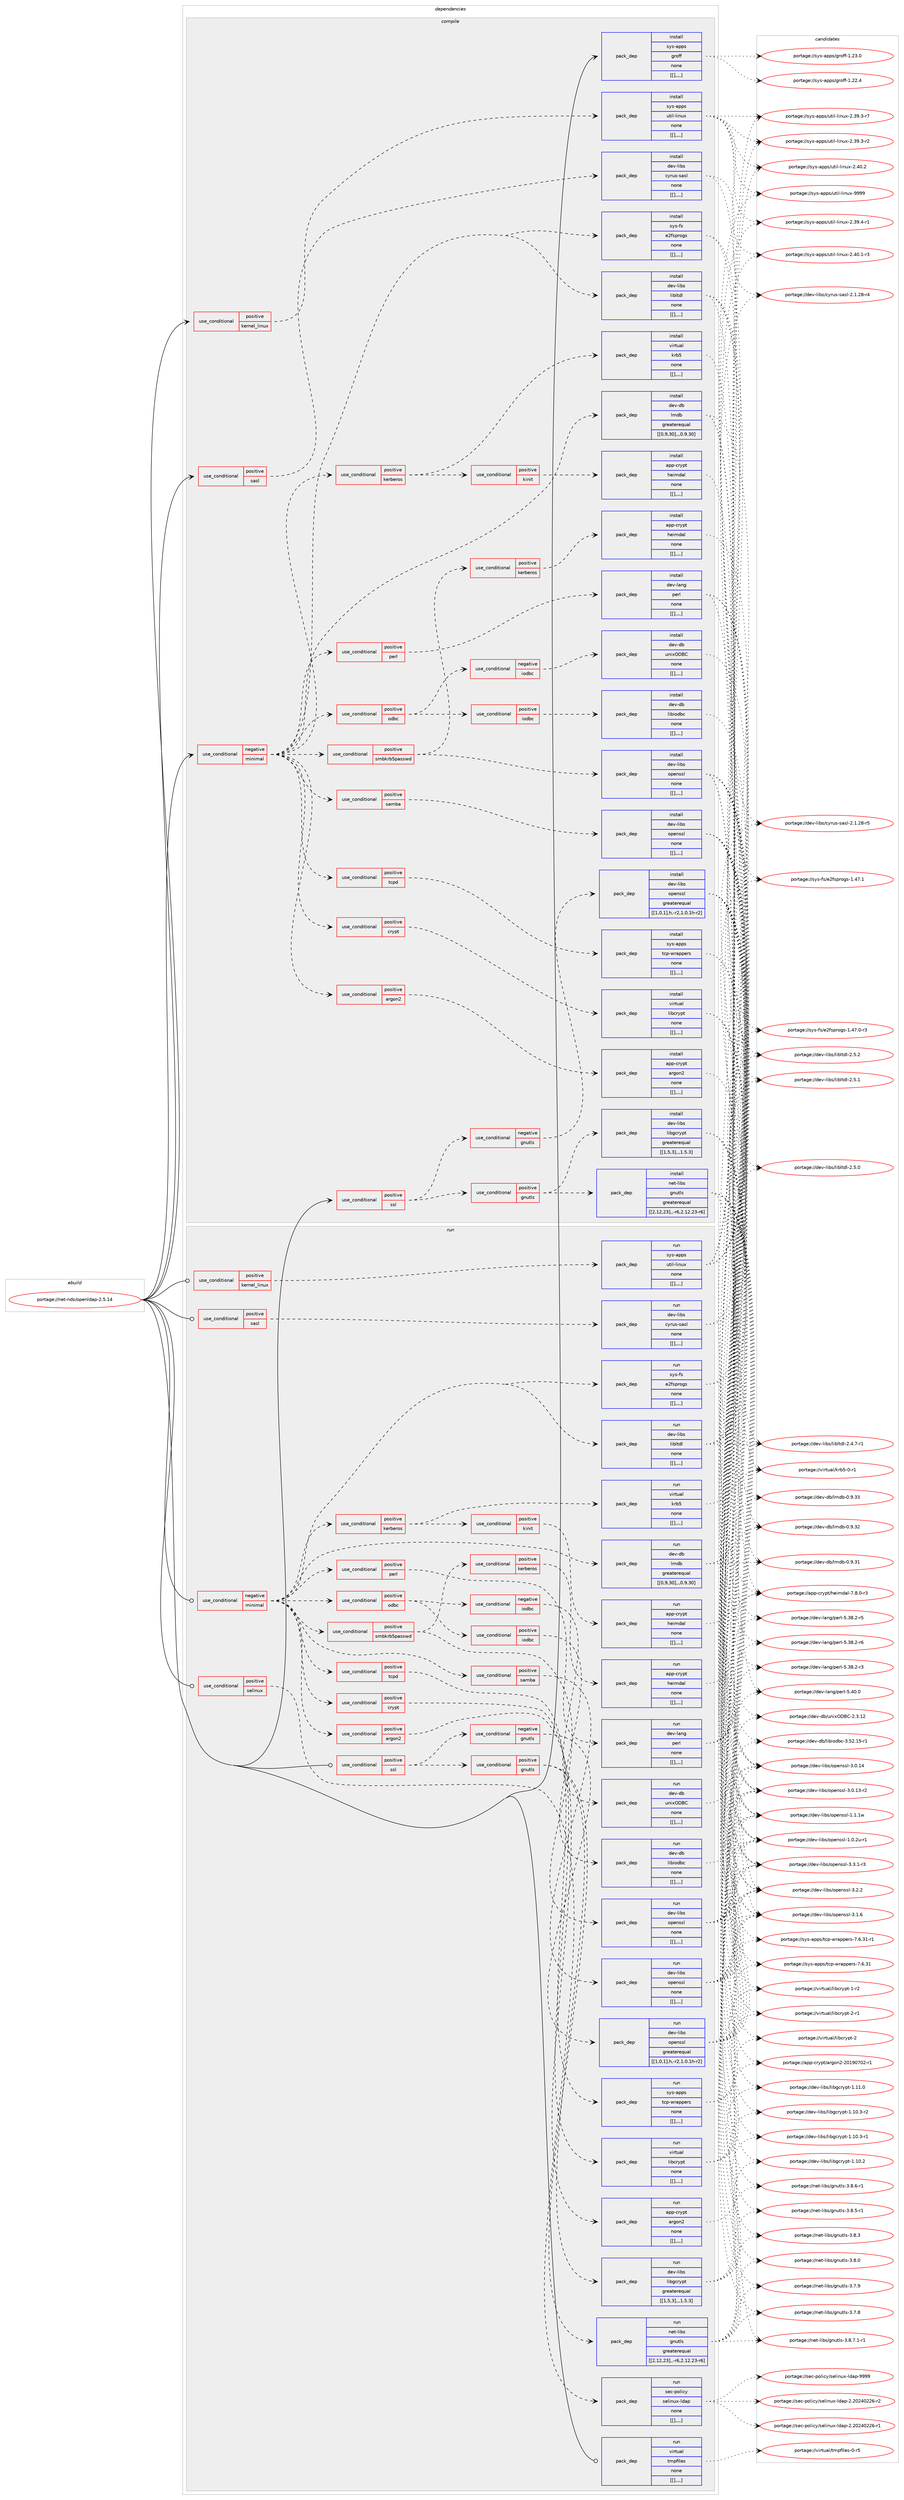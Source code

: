 digraph prolog {

# *************
# Graph options
# *************

newrank=true;
concentrate=true;
compound=true;
graph [rankdir=LR,fontname=Helvetica,fontsize=10,ranksep=1.5];#, ranksep=2.5, nodesep=0.2];
edge  [arrowhead=vee];
node  [fontname=Helvetica,fontsize=10];

# **********
# The ebuild
# **********

subgraph cluster_leftcol {
color=gray;
label=<<i>ebuild</i>>;
id [label="portage://net-nds/openldap-2.5.14", color=red, width=4, href="../net-nds/openldap-2.5.14.svg"];
}

# ****************
# The dependencies
# ****************

subgraph cluster_midcol {
color=gray;
label=<<i>dependencies</i>>;
subgraph cluster_compile {
fillcolor="#eeeeee";
style=filled;
label=<<i>compile</i>>;
subgraph cond103813 {
dependency395441 [label=<<TABLE BORDER="0" CELLBORDER="1" CELLSPACING="0" CELLPADDING="4"><TR><TD ROWSPAN="3" CELLPADDING="10">use_conditional</TD></TR><TR><TD>negative</TD></TR><TR><TD>minimal</TD></TR></TABLE>>, shape=none, color=red];
subgraph pack288732 {
dependency395442 [label=<<TABLE BORDER="0" CELLBORDER="1" CELLSPACING="0" CELLPADDING="4" WIDTH="220"><TR><TD ROWSPAN="6" CELLPADDING="30">pack_dep</TD></TR><TR><TD WIDTH="110">install</TD></TR><TR><TD>dev-libs</TD></TR><TR><TD>libltdl</TD></TR><TR><TD>none</TD></TR><TR><TD>[[],,,,]</TD></TR></TABLE>>, shape=none, color=blue];
}
dependency395441:e -> dependency395442:w [weight=20,style="dashed",arrowhead="vee"];
subgraph pack288733 {
dependency395443 [label=<<TABLE BORDER="0" CELLBORDER="1" CELLSPACING="0" CELLPADDING="4" WIDTH="220"><TR><TD ROWSPAN="6" CELLPADDING="30">pack_dep</TD></TR><TR><TD WIDTH="110">install</TD></TR><TR><TD>sys-fs</TD></TR><TR><TD>e2fsprogs</TD></TR><TR><TD>none</TD></TR><TR><TD>[[],,,,]</TD></TR></TABLE>>, shape=none, color=blue];
}
dependency395441:e -> dependency395443:w [weight=20,style="dashed",arrowhead="vee"];
subgraph pack288734 {
dependency395444 [label=<<TABLE BORDER="0" CELLBORDER="1" CELLSPACING="0" CELLPADDING="4" WIDTH="220"><TR><TD ROWSPAN="6" CELLPADDING="30">pack_dep</TD></TR><TR><TD WIDTH="110">install</TD></TR><TR><TD>dev-db</TD></TR><TR><TD>lmdb</TD></TR><TR><TD>greaterequal</TD></TR><TR><TD>[[0,9,30],,,0.9.30]</TD></TR></TABLE>>, shape=none, color=blue];
}
dependency395441:e -> dependency395444:w [weight=20,style="dashed",arrowhead="vee"];
subgraph cond103814 {
dependency395445 [label=<<TABLE BORDER="0" CELLBORDER="1" CELLSPACING="0" CELLPADDING="4"><TR><TD ROWSPAN="3" CELLPADDING="10">use_conditional</TD></TR><TR><TD>positive</TD></TR><TR><TD>argon2</TD></TR></TABLE>>, shape=none, color=red];
subgraph pack288735 {
dependency395446 [label=<<TABLE BORDER="0" CELLBORDER="1" CELLSPACING="0" CELLPADDING="4" WIDTH="220"><TR><TD ROWSPAN="6" CELLPADDING="30">pack_dep</TD></TR><TR><TD WIDTH="110">install</TD></TR><TR><TD>app-crypt</TD></TR><TR><TD>argon2</TD></TR><TR><TD>none</TD></TR><TR><TD>[[],,,,]</TD></TR></TABLE>>, shape=none, color=blue];
}
dependency395445:e -> dependency395446:w [weight=20,style="dashed",arrowhead="vee"];
}
dependency395441:e -> dependency395445:w [weight=20,style="dashed",arrowhead="vee"];
subgraph cond103815 {
dependency395447 [label=<<TABLE BORDER="0" CELLBORDER="1" CELLSPACING="0" CELLPADDING="4"><TR><TD ROWSPAN="3" CELLPADDING="10">use_conditional</TD></TR><TR><TD>positive</TD></TR><TR><TD>crypt</TD></TR></TABLE>>, shape=none, color=red];
subgraph pack288736 {
dependency395448 [label=<<TABLE BORDER="0" CELLBORDER="1" CELLSPACING="0" CELLPADDING="4" WIDTH="220"><TR><TD ROWSPAN="6" CELLPADDING="30">pack_dep</TD></TR><TR><TD WIDTH="110">install</TD></TR><TR><TD>virtual</TD></TR><TR><TD>libcrypt</TD></TR><TR><TD>none</TD></TR><TR><TD>[[],,,,]</TD></TR></TABLE>>, shape=none, color=blue];
}
dependency395447:e -> dependency395448:w [weight=20,style="dashed",arrowhead="vee"];
}
dependency395441:e -> dependency395447:w [weight=20,style="dashed",arrowhead="vee"];
subgraph cond103816 {
dependency395449 [label=<<TABLE BORDER="0" CELLBORDER="1" CELLSPACING="0" CELLPADDING="4"><TR><TD ROWSPAN="3" CELLPADDING="10">use_conditional</TD></TR><TR><TD>positive</TD></TR><TR><TD>tcpd</TD></TR></TABLE>>, shape=none, color=red];
subgraph pack288737 {
dependency395450 [label=<<TABLE BORDER="0" CELLBORDER="1" CELLSPACING="0" CELLPADDING="4" WIDTH="220"><TR><TD ROWSPAN="6" CELLPADDING="30">pack_dep</TD></TR><TR><TD WIDTH="110">install</TD></TR><TR><TD>sys-apps</TD></TR><TR><TD>tcp-wrappers</TD></TR><TR><TD>none</TD></TR><TR><TD>[[],,,,]</TD></TR></TABLE>>, shape=none, color=blue];
}
dependency395449:e -> dependency395450:w [weight=20,style="dashed",arrowhead="vee"];
}
dependency395441:e -> dependency395449:w [weight=20,style="dashed",arrowhead="vee"];
subgraph cond103817 {
dependency395451 [label=<<TABLE BORDER="0" CELLBORDER="1" CELLSPACING="0" CELLPADDING="4"><TR><TD ROWSPAN="3" CELLPADDING="10">use_conditional</TD></TR><TR><TD>positive</TD></TR><TR><TD>odbc</TD></TR></TABLE>>, shape=none, color=red];
subgraph cond103818 {
dependency395452 [label=<<TABLE BORDER="0" CELLBORDER="1" CELLSPACING="0" CELLPADDING="4"><TR><TD ROWSPAN="3" CELLPADDING="10">use_conditional</TD></TR><TR><TD>negative</TD></TR><TR><TD>iodbc</TD></TR></TABLE>>, shape=none, color=red];
subgraph pack288738 {
dependency395453 [label=<<TABLE BORDER="0" CELLBORDER="1" CELLSPACING="0" CELLPADDING="4" WIDTH="220"><TR><TD ROWSPAN="6" CELLPADDING="30">pack_dep</TD></TR><TR><TD WIDTH="110">install</TD></TR><TR><TD>dev-db</TD></TR><TR><TD>unixODBC</TD></TR><TR><TD>none</TD></TR><TR><TD>[[],,,,]</TD></TR></TABLE>>, shape=none, color=blue];
}
dependency395452:e -> dependency395453:w [weight=20,style="dashed",arrowhead="vee"];
}
dependency395451:e -> dependency395452:w [weight=20,style="dashed",arrowhead="vee"];
subgraph cond103819 {
dependency395454 [label=<<TABLE BORDER="0" CELLBORDER="1" CELLSPACING="0" CELLPADDING="4"><TR><TD ROWSPAN="3" CELLPADDING="10">use_conditional</TD></TR><TR><TD>positive</TD></TR><TR><TD>iodbc</TD></TR></TABLE>>, shape=none, color=red];
subgraph pack288739 {
dependency395455 [label=<<TABLE BORDER="0" CELLBORDER="1" CELLSPACING="0" CELLPADDING="4" WIDTH="220"><TR><TD ROWSPAN="6" CELLPADDING="30">pack_dep</TD></TR><TR><TD WIDTH="110">install</TD></TR><TR><TD>dev-db</TD></TR><TR><TD>libiodbc</TD></TR><TR><TD>none</TD></TR><TR><TD>[[],,,,]</TD></TR></TABLE>>, shape=none, color=blue];
}
dependency395454:e -> dependency395455:w [weight=20,style="dashed",arrowhead="vee"];
}
dependency395451:e -> dependency395454:w [weight=20,style="dashed",arrowhead="vee"];
}
dependency395441:e -> dependency395451:w [weight=20,style="dashed",arrowhead="vee"];
subgraph cond103820 {
dependency395456 [label=<<TABLE BORDER="0" CELLBORDER="1" CELLSPACING="0" CELLPADDING="4"><TR><TD ROWSPAN="3" CELLPADDING="10">use_conditional</TD></TR><TR><TD>positive</TD></TR><TR><TD>perl</TD></TR></TABLE>>, shape=none, color=red];
subgraph pack288740 {
dependency395457 [label=<<TABLE BORDER="0" CELLBORDER="1" CELLSPACING="0" CELLPADDING="4" WIDTH="220"><TR><TD ROWSPAN="6" CELLPADDING="30">pack_dep</TD></TR><TR><TD WIDTH="110">install</TD></TR><TR><TD>dev-lang</TD></TR><TR><TD>perl</TD></TR><TR><TD>none</TD></TR><TR><TD>[[],,,,]</TD></TR></TABLE>>, shape=none, color=blue];
}
dependency395456:e -> dependency395457:w [weight=20,style="dashed",arrowhead="vee"];
}
dependency395441:e -> dependency395456:w [weight=20,style="dashed",arrowhead="vee"];
subgraph cond103821 {
dependency395458 [label=<<TABLE BORDER="0" CELLBORDER="1" CELLSPACING="0" CELLPADDING="4"><TR><TD ROWSPAN="3" CELLPADDING="10">use_conditional</TD></TR><TR><TD>positive</TD></TR><TR><TD>samba</TD></TR></TABLE>>, shape=none, color=red];
subgraph pack288741 {
dependency395459 [label=<<TABLE BORDER="0" CELLBORDER="1" CELLSPACING="0" CELLPADDING="4" WIDTH="220"><TR><TD ROWSPAN="6" CELLPADDING="30">pack_dep</TD></TR><TR><TD WIDTH="110">install</TD></TR><TR><TD>dev-libs</TD></TR><TR><TD>openssl</TD></TR><TR><TD>none</TD></TR><TR><TD>[[],,,,]</TD></TR></TABLE>>, shape=none, color=blue];
}
dependency395458:e -> dependency395459:w [weight=20,style="dashed",arrowhead="vee"];
}
dependency395441:e -> dependency395458:w [weight=20,style="dashed",arrowhead="vee"];
subgraph cond103822 {
dependency395460 [label=<<TABLE BORDER="0" CELLBORDER="1" CELLSPACING="0" CELLPADDING="4"><TR><TD ROWSPAN="3" CELLPADDING="10">use_conditional</TD></TR><TR><TD>positive</TD></TR><TR><TD>smbkrb5passwd</TD></TR></TABLE>>, shape=none, color=red];
subgraph pack288742 {
dependency395461 [label=<<TABLE BORDER="0" CELLBORDER="1" CELLSPACING="0" CELLPADDING="4" WIDTH="220"><TR><TD ROWSPAN="6" CELLPADDING="30">pack_dep</TD></TR><TR><TD WIDTH="110">install</TD></TR><TR><TD>dev-libs</TD></TR><TR><TD>openssl</TD></TR><TR><TD>none</TD></TR><TR><TD>[[],,,,]</TD></TR></TABLE>>, shape=none, color=blue];
}
dependency395460:e -> dependency395461:w [weight=20,style="dashed",arrowhead="vee"];
subgraph cond103823 {
dependency395462 [label=<<TABLE BORDER="0" CELLBORDER="1" CELLSPACING="0" CELLPADDING="4"><TR><TD ROWSPAN="3" CELLPADDING="10">use_conditional</TD></TR><TR><TD>positive</TD></TR><TR><TD>kerberos</TD></TR></TABLE>>, shape=none, color=red];
subgraph pack288743 {
dependency395463 [label=<<TABLE BORDER="0" CELLBORDER="1" CELLSPACING="0" CELLPADDING="4" WIDTH="220"><TR><TD ROWSPAN="6" CELLPADDING="30">pack_dep</TD></TR><TR><TD WIDTH="110">install</TD></TR><TR><TD>app-crypt</TD></TR><TR><TD>heimdal</TD></TR><TR><TD>none</TD></TR><TR><TD>[[],,,,]</TD></TR></TABLE>>, shape=none, color=blue];
}
dependency395462:e -> dependency395463:w [weight=20,style="dashed",arrowhead="vee"];
}
dependency395460:e -> dependency395462:w [weight=20,style="dashed",arrowhead="vee"];
}
dependency395441:e -> dependency395460:w [weight=20,style="dashed",arrowhead="vee"];
subgraph cond103824 {
dependency395464 [label=<<TABLE BORDER="0" CELLBORDER="1" CELLSPACING="0" CELLPADDING="4"><TR><TD ROWSPAN="3" CELLPADDING="10">use_conditional</TD></TR><TR><TD>positive</TD></TR><TR><TD>kerberos</TD></TR></TABLE>>, shape=none, color=red];
subgraph pack288744 {
dependency395465 [label=<<TABLE BORDER="0" CELLBORDER="1" CELLSPACING="0" CELLPADDING="4" WIDTH="220"><TR><TD ROWSPAN="6" CELLPADDING="30">pack_dep</TD></TR><TR><TD WIDTH="110">install</TD></TR><TR><TD>virtual</TD></TR><TR><TD>krb5</TD></TR><TR><TD>none</TD></TR><TR><TD>[[],,,,]</TD></TR></TABLE>>, shape=none, color=blue];
}
dependency395464:e -> dependency395465:w [weight=20,style="dashed",arrowhead="vee"];
subgraph cond103825 {
dependency395466 [label=<<TABLE BORDER="0" CELLBORDER="1" CELLSPACING="0" CELLPADDING="4"><TR><TD ROWSPAN="3" CELLPADDING="10">use_conditional</TD></TR><TR><TD>positive</TD></TR><TR><TD>kinit</TD></TR></TABLE>>, shape=none, color=red];
subgraph pack288745 {
dependency395467 [label=<<TABLE BORDER="0" CELLBORDER="1" CELLSPACING="0" CELLPADDING="4" WIDTH="220"><TR><TD ROWSPAN="6" CELLPADDING="30">pack_dep</TD></TR><TR><TD WIDTH="110">install</TD></TR><TR><TD>app-crypt</TD></TR><TR><TD>heimdal</TD></TR><TR><TD>none</TD></TR><TR><TD>[[],,,,]</TD></TR></TABLE>>, shape=none, color=blue];
}
dependency395466:e -> dependency395467:w [weight=20,style="dashed",arrowhead="vee"];
}
dependency395464:e -> dependency395466:w [weight=20,style="dashed",arrowhead="vee"];
}
dependency395441:e -> dependency395464:w [weight=20,style="dashed",arrowhead="vee"];
}
id:e -> dependency395441:w [weight=20,style="solid",arrowhead="vee"];
subgraph cond103826 {
dependency395468 [label=<<TABLE BORDER="0" CELLBORDER="1" CELLSPACING="0" CELLPADDING="4"><TR><TD ROWSPAN="3" CELLPADDING="10">use_conditional</TD></TR><TR><TD>positive</TD></TR><TR><TD>kernel_linux</TD></TR></TABLE>>, shape=none, color=red];
subgraph pack288746 {
dependency395469 [label=<<TABLE BORDER="0" CELLBORDER="1" CELLSPACING="0" CELLPADDING="4" WIDTH="220"><TR><TD ROWSPAN="6" CELLPADDING="30">pack_dep</TD></TR><TR><TD WIDTH="110">install</TD></TR><TR><TD>sys-apps</TD></TR><TR><TD>util-linux</TD></TR><TR><TD>none</TD></TR><TR><TD>[[],,,,]</TD></TR></TABLE>>, shape=none, color=blue];
}
dependency395468:e -> dependency395469:w [weight=20,style="dashed",arrowhead="vee"];
}
id:e -> dependency395468:w [weight=20,style="solid",arrowhead="vee"];
subgraph cond103827 {
dependency395470 [label=<<TABLE BORDER="0" CELLBORDER="1" CELLSPACING="0" CELLPADDING="4"><TR><TD ROWSPAN="3" CELLPADDING="10">use_conditional</TD></TR><TR><TD>positive</TD></TR><TR><TD>sasl</TD></TR></TABLE>>, shape=none, color=red];
subgraph pack288747 {
dependency395471 [label=<<TABLE BORDER="0" CELLBORDER="1" CELLSPACING="0" CELLPADDING="4" WIDTH="220"><TR><TD ROWSPAN="6" CELLPADDING="30">pack_dep</TD></TR><TR><TD WIDTH="110">install</TD></TR><TR><TD>dev-libs</TD></TR><TR><TD>cyrus-sasl</TD></TR><TR><TD>none</TD></TR><TR><TD>[[],,,,]</TD></TR></TABLE>>, shape=none, color=blue];
}
dependency395470:e -> dependency395471:w [weight=20,style="dashed",arrowhead="vee"];
}
id:e -> dependency395470:w [weight=20,style="solid",arrowhead="vee"];
subgraph cond103828 {
dependency395472 [label=<<TABLE BORDER="0" CELLBORDER="1" CELLSPACING="0" CELLPADDING="4"><TR><TD ROWSPAN="3" CELLPADDING="10">use_conditional</TD></TR><TR><TD>positive</TD></TR><TR><TD>ssl</TD></TR></TABLE>>, shape=none, color=red];
subgraph cond103829 {
dependency395473 [label=<<TABLE BORDER="0" CELLBORDER="1" CELLSPACING="0" CELLPADDING="4"><TR><TD ROWSPAN="3" CELLPADDING="10">use_conditional</TD></TR><TR><TD>negative</TD></TR><TR><TD>gnutls</TD></TR></TABLE>>, shape=none, color=red];
subgraph pack288748 {
dependency395474 [label=<<TABLE BORDER="0" CELLBORDER="1" CELLSPACING="0" CELLPADDING="4" WIDTH="220"><TR><TD ROWSPAN="6" CELLPADDING="30">pack_dep</TD></TR><TR><TD WIDTH="110">install</TD></TR><TR><TD>dev-libs</TD></TR><TR><TD>openssl</TD></TR><TR><TD>greaterequal</TD></TR><TR><TD>[[1,0,1],h,-r2,1.0.1h-r2]</TD></TR></TABLE>>, shape=none, color=blue];
}
dependency395473:e -> dependency395474:w [weight=20,style="dashed",arrowhead="vee"];
}
dependency395472:e -> dependency395473:w [weight=20,style="dashed",arrowhead="vee"];
subgraph cond103830 {
dependency395475 [label=<<TABLE BORDER="0" CELLBORDER="1" CELLSPACING="0" CELLPADDING="4"><TR><TD ROWSPAN="3" CELLPADDING="10">use_conditional</TD></TR><TR><TD>positive</TD></TR><TR><TD>gnutls</TD></TR></TABLE>>, shape=none, color=red];
subgraph pack288749 {
dependency395476 [label=<<TABLE BORDER="0" CELLBORDER="1" CELLSPACING="0" CELLPADDING="4" WIDTH="220"><TR><TD ROWSPAN="6" CELLPADDING="30">pack_dep</TD></TR><TR><TD WIDTH="110">install</TD></TR><TR><TD>net-libs</TD></TR><TR><TD>gnutls</TD></TR><TR><TD>greaterequal</TD></TR><TR><TD>[[2,12,23],,-r6,2.12.23-r6]</TD></TR></TABLE>>, shape=none, color=blue];
}
dependency395475:e -> dependency395476:w [weight=20,style="dashed",arrowhead="vee"];
subgraph pack288750 {
dependency395477 [label=<<TABLE BORDER="0" CELLBORDER="1" CELLSPACING="0" CELLPADDING="4" WIDTH="220"><TR><TD ROWSPAN="6" CELLPADDING="30">pack_dep</TD></TR><TR><TD WIDTH="110">install</TD></TR><TR><TD>dev-libs</TD></TR><TR><TD>libgcrypt</TD></TR><TR><TD>greaterequal</TD></TR><TR><TD>[[1,5,3],,,1.5.3]</TD></TR></TABLE>>, shape=none, color=blue];
}
dependency395475:e -> dependency395477:w [weight=20,style="dashed",arrowhead="vee"];
}
dependency395472:e -> dependency395475:w [weight=20,style="dashed",arrowhead="vee"];
}
id:e -> dependency395472:w [weight=20,style="solid",arrowhead="vee"];
subgraph pack288751 {
dependency395478 [label=<<TABLE BORDER="0" CELLBORDER="1" CELLSPACING="0" CELLPADDING="4" WIDTH="220"><TR><TD ROWSPAN="6" CELLPADDING="30">pack_dep</TD></TR><TR><TD WIDTH="110">install</TD></TR><TR><TD>sys-apps</TD></TR><TR><TD>groff</TD></TR><TR><TD>none</TD></TR><TR><TD>[[],,,,]</TD></TR></TABLE>>, shape=none, color=blue];
}
id:e -> dependency395478:w [weight=20,style="solid",arrowhead="vee"];
}
subgraph cluster_compileandrun {
fillcolor="#eeeeee";
style=filled;
label=<<i>compile and run</i>>;
}
subgraph cluster_run {
fillcolor="#eeeeee";
style=filled;
label=<<i>run</i>>;
subgraph cond103831 {
dependency395479 [label=<<TABLE BORDER="0" CELLBORDER="1" CELLSPACING="0" CELLPADDING="4"><TR><TD ROWSPAN="3" CELLPADDING="10">use_conditional</TD></TR><TR><TD>negative</TD></TR><TR><TD>minimal</TD></TR></TABLE>>, shape=none, color=red];
subgraph pack288752 {
dependency395480 [label=<<TABLE BORDER="0" CELLBORDER="1" CELLSPACING="0" CELLPADDING="4" WIDTH="220"><TR><TD ROWSPAN="6" CELLPADDING="30">pack_dep</TD></TR><TR><TD WIDTH="110">run</TD></TR><TR><TD>dev-libs</TD></TR><TR><TD>libltdl</TD></TR><TR><TD>none</TD></TR><TR><TD>[[],,,,]</TD></TR></TABLE>>, shape=none, color=blue];
}
dependency395479:e -> dependency395480:w [weight=20,style="dashed",arrowhead="vee"];
subgraph pack288753 {
dependency395481 [label=<<TABLE BORDER="0" CELLBORDER="1" CELLSPACING="0" CELLPADDING="4" WIDTH="220"><TR><TD ROWSPAN="6" CELLPADDING="30">pack_dep</TD></TR><TR><TD WIDTH="110">run</TD></TR><TR><TD>sys-fs</TD></TR><TR><TD>e2fsprogs</TD></TR><TR><TD>none</TD></TR><TR><TD>[[],,,,]</TD></TR></TABLE>>, shape=none, color=blue];
}
dependency395479:e -> dependency395481:w [weight=20,style="dashed",arrowhead="vee"];
subgraph pack288754 {
dependency395482 [label=<<TABLE BORDER="0" CELLBORDER="1" CELLSPACING="0" CELLPADDING="4" WIDTH="220"><TR><TD ROWSPAN="6" CELLPADDING="30">pack_dep</TD></TR><TR><TD WIDTH="110">run</TD></TR><TR><TD>dev-db</TD></TR><TR><TD>lmdb</TD></TR><TR><TD>greaterequal</TD></TR><TR><TD>[[0,9,30],,,0.9.30]</TD></TR></TABLE>>, shape=none, color=blue];
}
dependency395479:e -> dependency395482:w [weight=20,style="dashed",arrowhead="vee"];
subgraph cond103832 {
dependency395483 [label=<<TABLE BORDER="0" CELLBORDER="1" CELLSPACING="0" CELLPADDING="4"><TR><TD ROWSPAN="3" CELLPADDING="10">use_conditional</TD></TR><TR><TD>positive</TD></TR><TR><TD>argon2</TD></TR></TABLE>>, shape=none, color=red];
subgraph pack288755 {
dependency395484 [label=<<TABLE BORDER="0" CELLBORDER="1" CELLSPACING="0" CELLPADDING="4" WIDTH="220"><TR><TD ROWSPAN="6" CELLPADDING="30">pack_dep</TD></TR><TR><TD WIDTH="110">run</TD></TR><TR><TD>app-crypt</TD></TR><TR><TD>argon2</TD></TR><TR><TD>none</TD></TR><TR><TD>[[],,,,]</TD></TR></TABLE>>, shape=none, color=blue];
}
dependency395483:e -> dependency395484:w [weight=20,style="dashed",arrowhead="vee"];
}
dependency395479:e -> dependency395483:w [weight=20,style="dashed",arrowhead="vee"];
subgraph cond103833 {
dependency395485 [label=<<TABLE BORDER="0" CELLBORDER="1" CELLSPACING="0" CELLPADDING="4"><TR><TD ROWSPAN="3" CELLPADDING="10">use_conditional</TD></TR><TR><TD>positive</TD></TR><TR><TD>crypt</TD></TR></TABLE>>, shape=none, color=red];
subgraph pack288756 {
dependency395486 [label=<<TABLE BORDER="0" CELLBORDER="1" CELLSPACING="0" CELLPADDING="4" WIDTH="220"><TR><TD ROWSPAN="6" CELLPADDING="30">pack_dep</TD></TR><TR><TD WIDTH="110">run</TD></TR><TR><TD>virtual</TD></TR><TR><TD>libcrypt</TD></TR><TR><TD>none</TD></TR><TR><TD>[[],,,,]</TD></TR></TABLE>>, shape=none, color=blue];
}
dependency395485:e -> dependency395486:w [weight=20,style="dashed",arrowhead="vee"];
}
dependency395479:e -> dependency395485:w [weight=20,style="dashed",arrowhead="vee"];
subgraph cond103834 {
dependency395487 [label=<<TABLE BORDER="0" CELLBORDER="1" CELLSPACING="0" CELLPADDING="4"><TR><TD ROWSPAN="3" CELLPADDING="10">use_conditional</TD></TR><TR><TD>positive</TD></TR><TR><TD>tcpd</TD></TR></TABLE>>, shape=none, color=red];
subgraph pack288757 {
dependency395488 [label=<<TABLE BORDER="0" CELLBORDER="1" CELLSPACING="0" CELLPADDING="4" WIDTH="220"><TR><TD ROWSPAN="6" CELLPADDING="30">pack_dep</TD></TR><TR><TD WIDTH="110">run</TD></TR><TR><TD>sys-apps</TD></TR><TR><TD>tcp-wrappers</TD></TR><TR><TD>none</TD></TR><TR><TD>[[],,,,]</TD></TR></TABLE>>, shape=none, color=blue];
}
dependency395487:e -> dependency395488:w [weight=20,style="dashed",arrowhead="vee"];
}
dependency395479:e -> dependency395487:w [weight=20,style="dashed",arrowhead="vee"];
subgraph cond103835 {
dependency395489 [label=<<TABLE BORDER="0" CELLBORDER="1" CELLSPACING="0" CELLPADDING="4"><TR><TD ROWSPAN="3" CELLPADDING="10">use_conditional</TD></TR><TR><TD>positive</TD></TR><TR><TD>odbc</TD></TR></TABLE>>, shape=none, color=red];
subgraph cond103836 {
dependency395490 [label=<<TABLE BORDER="0" CELLBORDER="1" CELLSPACING="0" CELLPADDING="4"><TR><TD ROWSPAN="3" CELLPADDING="10">use_conditional</TD></TR><TR><TD>negative</TD></TR><TR><TD>iodbc</TD></TR></TABLE>>, shape=none, color=red];
subgraph pack288758 {
dependency395491 [label=<<TABLE BORDER="0" CELLBORDER="1" CELLSPACING="0" CELLPADDING="4" WIDTH="220"><TR><TD ROWSPAN="6" CELLPADDING="30">pack_dep</TD></TR><TR><TD WIDTH="110">run</TD></TR><TR><TD>dev-db</TD></TR><TR><TD>unixODBC</TD></TR><TR><TD>none</TD></TR><TR><TD>[[],,,,]</TD></TR></TABLE>>, shape=none, color=blue];
}
dependency395490:e -> dependency395491:w [weight=20,style="dashed",arrowhead="vee"];
}
dependency395489:e -> dependency395490:w [weight=20,style="dashed",arrowhead="vee"];
subgraph cond103837 {
dependency395492 [label=<<TABLE BORDER="0" CELLBORDER="1" CELLSPACING="0" CELLPADDING="4"><TR><TD ROWSPAN="3" CELLPADDING="10">use_conditional</TD></TR><TR><TD>positive</TD></TR><TR><TD>iodbc</TD></TR></TABLE>>, shape=none, color=red];
subgraph pack288759 {
dependency395493 [label=<<TABLE BORDER="0" CELLBORDER="1" CELLSPACING="0" CELLPADDING="4" WIDTH="220"><TR><TD ROWSPAN="6" CELLPADDING="30">pack_dep</TD></TR><TR><TD WIDTH="110">run</TD></TR><TR><TD>dev-db</TD></TR><TR><TD>libiodbc</TD></TR><TR><TD>none</TD></TR><TR><TD>[[],,,,]</TD></TR></TABLE>>, shape=none, color=blue];
}
dependency395492:e -> dependency395493:w [weight=20,style="dashed",arrowhead="vee"];
}
dependency395489:e -> dependency395492:w [weight=20,style="dashed",arrowhead="vee"];
}
dependency395479:e -> dependency395489:w [weight=20,style="dashed",arrowhead="vee"];
subgraph cond103838 {
dependency395494 [label=<<TABLE BORDER="0" CELLBORDER="1" CELLSPACING="0" CELLPADDING="4"><TR><TD ROWSPAN="3" CELLPADDING="10">use_conditional</TD></TR><TR><TD>positive</TD></TR><TR><TD>perl</TD></TR></TABLE>>, shape=none, color=red];
subgraph pack288760 {
dependency395495 [label=<<TABLE BORDER="0" CELLBORDER="1" CELLSPACING="0" CELLPADDING="4" WIDTH="220"><TR><TD ROWSPAN="6" CELLPADDING="30">pack_dep</TD></TR><TR><TD WIDTH="110">run</TD></TR><TR><TD>dev-lang</TD></TR><TR><TD>perl</TD></TR><TR><TD>none</TD></TR><TR><TD>[[],,,,]</TD></TR></TABLE>>, shape=none, color=blue];
}
dependency395494:e -> dependency395495:w [weight=20,style="dashed",arrowhead="vee"];
}
dependency395479:e -> dependency395494:w [weight=20,style="dashed",arrowhead="vee"];
subgraph cond103839 {
dependency395496 [label=<<TABLE BORDER="0" CELLBORDER="1" CELLSPACING="0" CELLPADDING="4"><TR><TD ROWSPAN="3" CELLPADDING="10">use_conditional</TD></TR><TR><TD>positive</TD></TR><TR><TD>samba</TD></TR></TABLE>>, shape=none, color=red];
subgraph pack288761 {
dependency395497 [label=<<TABLE BORDER="0" CELLBORDER="1" CELLSPACING="0" CELLPADDING="4" WIDTH="220"><TR><TD ROWSPAN="6" CELLPADDING="30">pack_dep</TD></TR><TR><TD WIDTH="110">run</TD></TR><TR><TD>dev-libs</TD></TR><TR><TD>openssl</TD></TR><TR><TD>none</TD></TR><TR><TD>[[],,,,]</TD></TR></TABLE>>, shape=none, color=blue];
}
dependency395496:e -> dependency395497:w [weight=20,style="dashed",arrowhead="vee"];
}
dependency395479:e -> dependency395496:w [weight=20,style="dashed",arrowhead="vee"];
subgraph cond103840 {
dependency395498 [label=<<TABLE BORDER="0" CELLBORDER="1" CELLSPACING="0" CELLPADDING="4"><TR><TD ROWSPAN="3" CELLPADDING="10">use_conditional</TD></TR><TR><TD>positive</TD></TR><TR><TD>smbkrb5passwd</TD></TR></TABLE>>, shape=none, color=red];
subgraph pack288762 {
dependency395499 [label=<<TABLE BORDER="0" CELLBORDER="1" CELLSPACING="0" CELLPADDING="4" WIDTH="220"><TR><TD ROWSPAN="6" CELLPADDING="30">pack_dep</TD></TR><TR><TD WIDTH="110">run</TD></TR><TR><TD>dev-libs</TD></TR><TR><TD>openssl</TD></TR><TR><TD>none</TD></TR><TR><TD>[[],,,,]</TD></TR></TABLE>>, shape=none, color=blue];
}
dependency395498:e -> dependency395499:w [weight=20,style="dashed",arrowhead="vee"];
subgraph cond103841 {
dependency395500 [label=<<TABLE BORDER="0" CELLBORDER="1" CELLSPACING="0" CELLPADDING="4"><TR><TD ROWSPAN="3" CELLPADDING="10">use_conditional</TD></TR><TR><TD>positive</TD></TR><TR><TD>kerberos</TD></TR></TABLE>>, shape=none, color=red];
subgraph pack288763 {
dependency395501 [label=<<TABLE BORDER="0" CELLBORDER="1" CELLSPACING="0" CELLPADDING="4" WIDTH="220"><TR><TD ROWSPAN="6" CELLPADDING="30">pack_dep</TD></TR><TR><TD WIDTH="110">run</TD></TR><TR><TD>app-crypt</TD></TR><TR><TD>heimdal</TD></TR><TR><TD>none</TD></TR><TR><TD>[[],,,,]</TD></TR></TABLE>>, shape=none, color=blue];
}
dependency395500:e -> dependency395501:w [weight=20,style="dashed",arrowhead="vee"];
}
dependency395498:e -> dependency395500:w [weight=20,style="dashed",arrowhead="vee"];
}
dependency395479:e -> dependency395498:w [weight=20,style="dashed",arrowhead="vee"];
subgraph cond103842 {
dependency395502 [label=<<TABLE BORDER="0" CELLBORDER="1" CELLSPACING="0" CELLPADDING="4"><TR><TD ROWSPAN="3" CELLPADDING="10">use_conditional</TD></TR><TR><TD>positive</TD></TR><TR><TD>kerberos</TD></TR></TABLE>>, shape=none, color=red];
subgraph pack288764 {
dependency395503 [label=<<TABLE BORDER="0" CELLBORDER="1" CELLSPACING="0" CELLPADDING="4" WIDTH="220"><TR><TD ROWSPAN="6" CELLPADDING="30">pack_dep</TD></TR><TR><TD WIDTH="110">run</TD></TR><TR><TD>virtual</TD></TR><TR><TD>krb5</TD></TR><TR><TD>none</TD></TR><TR><TD>[[],,,,]</TD></TR></TABLE>>, shape=none, color=blue];
}
dependency395502:e -> dependency395503:w [weight=20,style="dashed",arrowhead="vee"];
subgraph cond103843 {
dependency395504 [label=<<TABLE BORDER="0" CELLBORDER="1" CELLSPACING="0" CELLPADDING="4"><TR><TD ROWSPAN="3" CELLPADDING="10">use_conditional</TD></TR><TR><TD>positive</TD></TR><TR><TD>kinit</TD></TR></TABLE>>, shape=none, color=red];
subgraph pack288765 {
dependency395505 [label=<<TABLE BORDER="0" CELLBORDER="1" CELLSPACING="0" CELLPADDING="4" WIDTH="220"><TR><TD ROWSPAN="6" CELLPADDING="30">pack_dep</TD></TR><TR><TD WIDTH="110">run</TD></TR><TR><TD>app-crypt</TD></TR><TR><TD>heimdal</TD></TR><TR><TD>none</TD></TR><TR><TD>[[],,,,]</TD></TR></TABLE>>, shape=none, color=blue];
}
dependency395504:e -> dependency395505:w [weight=20,style="dashed",arrowhead="vee"];
}
dependency395502:e -> dependency395504:w [weight=20,style="dashed",arrowhead="vee"];
}
dependency395479:e -> dependency395502:w [weight=20,style="dashed",arrowhead="vee"];
}
id:e -> dependency395479:w [weight=20,style="solid",arrowhead="odot"];
subgraph cond103844 {
dependency395506 [label=<<TABLE BORDER="0" CELLBORDER="1" CELLSPACING="0" CELLPADDING="4"><TR><TD ROWSPAN="3" CELLPADDING="10">use_conditional</TD></TR><TR><TD>positive</TD></TR><TR><TD>kernel_linux</TD></TR></TABLE>>, shape=none, color=red];
subgraph pack288766 {
dependency395507 [label=<<TABLE BORDER="0" CELLBORDER="1" CELLSPACING="0" CELLPADDING="4" WIDTH="220"><TR><TD ROWSPAN="6" CELLPADDING="30">pack_dep</TD></TR><TR><TD WIDTH="110">run</TD></TR><TR><TD>sys-apps</TD></TR><TR><TD>util-linux</TD></TR><TR><TD>none</TD></TR><TR><TD>[[],,,,]</TD></TR></TABLE>>, shape=none, color=blue];
}
dependency395506:e -> dependency395507:w [weight=20,style="dashed",arrowhead="vee"];
}
id:e -> dependency395506:w [weight=20,style="solid",arrowhead="odot"];
subgraph cond103845 {
dependency395508 [label=<<TABLE BORDER="0" CELLBORDER="1" CELLSPACING="0" CELLPADDING="4"><TR><TD ROWSPAN="3" CELLPADDING="10">use_conditional</TD></TR><TR><TD>positive</TD></TR><TR><TD>sasl</TD></TR></TABLE>>, shape=none, color=red];
subgraph pack288767 {
dependency395509 [label=<<TABLE BORDER="0" CELLBORDER="1" CELLSPACING="0" CELLPADDING="4" WIDTH="220"><TR><TD ROWSPAN="6" CELLPADDING="30">pack_dep</TD></TR><TR><TD WIDTH="110">run</TD></TR><TR><TD>dev-libs</TD></TR><TR><TD>cyrus-sasl</TD></TR><TR><TD>none</TD></TR><TR><TD>[[],,,,]</TD></TR></TABLE>>, shape=none, color=blue];
}
dependency395508:e -> dependency395509:w [weight=20,style="dashed",arrowhead="vee"];
}
id:e -> dependency395508:w [weight=20,style="solid",arrowhead="odot"];
subgraph cond103846 {
dependency395510 [label=<<TABLE BORDER="0" CELLBORDER="1" CELLSPACING="0" CELLPADDING="4"><TR><TD ROWSPAN="3" CELLPADDING="10">use_conditional</TD></TR><TR><TD>positive</TD></TR><TR><TD>selinux</TD></TR></TABLE>>, shape=none, color=red];
subgraph pack288768 {
dependency395511 [label=<<TABLE BORDER="0" CELLBORDER="1" CELLSPACING="0" CELLPADDING="4" WIDTH="220"><TR><TD ROWSPAN="6" CELLPADDING="30">pack_dep</TD></TR><TR><TD WIDTH="110">run</TD></TR><TR><TD>sec-policy</TD></TR><TR><TD>selinux-ldap</TD></TR><TR><TD>none</TD></TR><TR><TD>[[],,,,]</TD></TR></TABLE>>, shape=none, color=blue];
}
dependency395510:e -> dependency395511:w [weight=20,style="dashed",arrowhead="vee"];
}
id:e -> dependency395510:w [weight=20,style="solid",arrowhead="odot"];
subgraph cond103847 {
dependency395512 [label=<<TABLE BORDER="0" CELLBORDER="1" CELLSPACING="0" CELLPADDING="4"><TR><TD ROWSPAN="3" CELLPADDING="10">use_conditional</TD></TR><TR><TD>positive</TD></TR><TR><TD>ssl</TD></TR></TABLE>>, shape=none, color=red];
subgraph cond103848 {
dependency395513 [label=<<TABLE BORDER="0" CELLBORDER="1" CELLSPACING="0" CELLPADDING="4"><TR><TD ROWSPAN="3" CELLPADDING="10">use_conditional</TD></TR><TR><TD>negative</TD></TR><TR><TD>gnutls</TD></TR></TABLE>>, shape=none, color=red];
subgraph pack288769 {
dependency395514 [label=<<TABLE BORDER="0" CELLBORDER="1" CELLSPACING="0" CELLPADDING="4" WIDTH="220"><TR><TD ROWSPAN="6" CELLPADDING="30">pack_dep</TD></TR><TR><TD WIDTH="110">run</TD></TR><TR><TD>dev-libs</TD></TR><TR><TD>openssl</TD></TR><TR><TD>greaterequal</TD></TR><TR><TD>[[1,0,1],h,-r2,1.0.1h-r2]</TD></TR></TABLE>>, shape=none, color=blue];
}
dependency395513:e -> dependency395514:w [weight=20,style="dashed",arrowhead="vee"];
}
dependency395512:e -> dependency395513:w [weight=20,style="dashed",arrowhead="vee"];
subgraph cond103849 {
dependency395515 [label=<<TABLE BORDER="0" CELLBORDER="1" CELLSPACING="0" CELLPADDING="4"><TR><TD ROWSPAN="3" CELLPADDING="10">use_conditional</TD></TR><TR><TD>positive</TD></TR><TR><TD>gnutls</TD></TR></TABLE>>, shape=none, color=red];
subgraph pack288770 {
dependency395516 [label=<<TABLE BORDER="0" CELLBORDER="1" CELLSPACING="0" CELLPADDING="4" WIDTH="220"><TR><TD ROWSPAN="6" CELLPADDING="30">pack_dep</TD></TR><TR><TD WIDTH="110">run</TD></TR><TR><TD>net-libs</TD></TR><TR><TD>gnutls</TD></TR><TR><TD>greaterequal</TD></TR><TR><TD>[[2,12,23],,-r6,2.12.23-r6]</TD></TR></TABLE>>, shape=none, color=blue];
}
dependency395515:e -> dependency395516:w [weight=20,style="dashed",arrowhead="vee"];
subgraph pack288771 {
dependency395517 [label=<<TABLE BORDER="0" CELLBORDER="1" CELLSPACING="0" CELLPADDING="4" WIDTH="220"><TR><TD ROWSPAN="6" CELLPADDING="30">pack_dep</TD></TR><TR><TD WIDTH="110">run</TD></TR><TR><TD>dev-libs</TD></TR><TR><TD>libgcrypt</TD></TR><TR><TD>greaterequal</TD></TR><TR><TD>[[1,5,3],,,1.5.3]</TD></TR></TABLE>>, shape=none, color=blue];
}
dependency395515:e -> dependency395517:w [weight=20,style="dashed",arrowhead="vee"];
}
dependency395512:e -> dependency395515:w [weight=20,style="dashed",arrowhead="vee"];
}
id:e -> dependency395512:w [weight=20,style="solid",arrowhead="odot"];
subgraph pack288772 {
dependency395518 [label=<<TABLE BORDER="0" CELLBORDER="1" CELLSPACING="0" CELLPADDING="4" WIDTH="220"><TR><TD ROWSPAN="6" CELLPADDING="30">pack_dep</TD></TR><TR><TD WIDTH="110">run</TD></TR><TR><TD>virtual</TD></TR><TR><TD>tmpfiles</TD></TR><TR><TD>none</TD></TR><TR><TD>[[],,,,]</TD></TR></TABLE>>, shape=none, color=blue];
}
id:e -> dependency395518:w [weight=20,style="solid",arrowhead="odot"];
}
}

# **************
# The candidates
# **************

subgraph cluster_choices {
rank=same;
color=gray;
label=<<i>candidates</i>>;

subgraph choice288732 {
color=black;
nodesep=1;
choice10010111845108105981154710810598108116100108455046534650 [label="portage://dev-libs/libltdl-2.5.2", color=red, width=4,href="../dev-libs/libltdl-2.5.2.svg"];
choice10010111845108105981154710810598108116100108455046534649 [label="portage://dev-libs/libltdl-2.5.1", color=red, width=4,href="../dev-libs/libltdl-2.5.1.svg"];
choice10010111845108105981154710810598108116100108455046534648 [label="portage://dev-libs/libltdl-2.5.0", color=red, width=4,href="../dev-libs/libltdl-2.5.0.svg"];
choice100101118451081059811547108105981081161001084550465246554511449 [label="portage://dev-libs/libltdl-2.4.7-r1", color=red, width=4,href="../dev-libs/libltdl-2.4.7-r1.svg"];
dependency395442:e -> choice10010111845108105981154710810598108116100108455046534650:w [style=dotted,weight="100"];
dependency395442:e -> choice10010111845108105981154710810598108116100108455046534649:w [style=dotted,weight="100"];
dependency395442:e -> choice10010111845108105981154710810598108116100108455046534648:w [style=dotted,weight="100"];
dependency395442:e -> choice100101118451081059811547108105981081161001084550465246554511449:w [style=dotted,weight="100"];
}
subgraph choice288733 {
color=black;
nodesep=1;
choice11512111545102115471015010211511211411110311545494652554649 [label="portage://sys-fs/e2fsprogs-1.47.1", color=red, width=4,href="../sys-fs/e2fsprogs-1.47.1.svg"];
choice115121115451021154710150102115112114111103115454946525546484511451 [label="portage://sys-fs/e2fsprogs-1.47.0-r3", color=red, width=4,href="../sys-fs/e2fsprogs-1.47.0-r3.svg"];
dependency395443:e -> choice11512111545102115471015010211511211411110311545494652554649:w [style=dotted,weight="100"];
dependency395443:e -> choice115121115451021154710150102115112114111103115454946525546484511451:w [style=dotted,weight="100"];
}
subgraph choice288734 {
color=black;
nodesep=1;
choice1001011184510098471081091009845484657465151 [label="portage://dev-db/lmdb-0.9.33", color=red, width=4,href="../dev-db/lmdb-0.9.33.svg"];
choice1001011184510098471081091009845484657465150 [label="portage://dev-db/lmdb-0.9.32", color=red, width=4,href="../dev-db/lmdb-0.9.32.svg"];
choice1001011184510098471081091009845484657465149 [label="portage://dev-db/lmdb-0.9.31", color=red, width=4,href="../dev-db/lmdb-0.9.31.svg"];
dependency395444:e -> choice1001011184510098471081091009845484657465151:w [style=dotted,weight="100"];
dependency395444:e -> choice1001011184510098471081091009845484657465150:w [style=dotted,weight="100"];
dependency395444:e -> choice1001011184510098471081091009845484657465149:w [style=dotted,weight="100"];
}
subgraph choice288735 {
color=black;
nodesep=1;
choice9711211245991141211121164797114103111110504550484957485548504511449 [label="portage://app-crypt/argon2-20190702-r1", color=red, width=4,href="../app-crypt/argon2-20190702-r1.svg"];
dependency395446:e -> choice9711211245991141211121164797114103111110504550484957485548504511449:w [style=dotted,weight="100"];
}
subgraph choice288736 {
color=black;
nodesep=1;
choice1181051141161179710847108105989911412111211645504511449 [label="portage://virtual/libcrypt-2-r1", color=red, width=4,href="../virtual/libcrypt-2-r1.svg"];
choice118105114116117971084710810598991141211121164550 [label="portage://virtual/libcrypt-2", color=red, width=4,href="../virtual/libcrypt-2.svg"];
choice1181051141161179710847108105989911412111211645494511450 [label="portage://virtual/libcrypt-1-r2", color=red, width=4,href="../virtual/libcrypt-1-r2.svg"];
dependency395448:e -> choice1181051141161179710847108105989911412111211645504511449:w [style=dotted,weight="100"];
dependency395448:e -> choice118105114116117971084710810598991141211121164550:w [style=dotted,weight="100"];
dependency395448:e -> choice1181051141161179710847108105989911412111211645494511450:w [style=dotted,weight="100"];
}
subgraph choice288737 {
color=black;
nodesep=1;
choice115121115459711211211547116991124511911497112112101114115455546544651494511449 [label="portage://sys-apps/tcp-wrappers-7.6.31-r1", color=red, width=4,href="../sys-apps/tcp-wrappers-7.6.31-r1.svg"];
choice11512111545971121121154711699112451191149711211210111411545554654465149 [label="portage://sys-apps/tcp-wrappers-7.6.31", color=red, width=4,href="../sys-apps/tcp-wrappers-7.6.31.svg"];
dependency395450:e -> choice115121115459711211211547116991124511911497112112101114115455546544651494511449:w [style=dotted,weight="100"];
dependency395450:e -> choice11512111545971121121154711699112451191149711211210111411545554654465149:w [style=dotted,weight="100"];
}
subgraph choice288738 {
color=black;
nodesep=1;
choice1001011184510098471171101051207968666745504651464950 [label="portage://dev-db/unixODBC-2.3.12", color=red, width=4,href="../dev-db/unixODBC-2.3.12.svg"];
dependency395453:e -> choice1001011184510098471171101051207968666745504651464950:w [style=dotted,weight="100"];
}
subgraph choice288739 {
color=black;
nodesep=1;
choice10010111845100984710810598105111100989945514653504649534511449 [label="portage://dev-db/libiodbc-3.52.15-r1", color=red, width=4,href="../dev-db/libiodbc-3.52.15-r1.svg"];
dependency395455:e -> choice10010111845100984710810598105111100989945514653504649534511449:w [style=dotted,weight="100"];
}
subgraph choice288740 {
color=black;
nodesep=1;
choice10010111845108971101034711210111410845534652484648 [label="portage://dev-lang/perl-5.40.0", color=red, width=4,href="../dev-lang/perl-5.40.0.svg"];
choice100101118451089711010347112101114108455346515646504511454 [label="portage://dev-lang/perl-5.38.2-r6", color=red, width=4,href="../dev-lang/perl-5.38.2-r6.svg"];
choice100101118451089711010347112101114108455346515646504511453 [label="portage://dev-lang/perl-5.38.2-r5", color=red, width=4,href="../dev-lang/perl-5.38.2-r5.svg"];
choice100101118451089711010347112101114108455346515646504511451 [label="portage://dev-lang/perl-5.38.2-r3", color=red, width=4,href="../dev-lang/perl-5.38.2-r3.svg"];
dependency395457:e -> choice10010111845108971101034711210111410845534652484648:w [style=dotted,weight="100"];
dependency395457:e -> choice100101118451089711010347112101114108455346515646504511454:w [style=dotted,weight="100"];
dependency395457:e -> choice100101118451089711010347112101114108455346515646504511453:w [style=dotted,weight="100"];
dependency395457:e -> choice100101118451089711010347112101114108455346515646504511451:w [style=dotted,weight="100"];
}
subgraph choice288741 {
color=black;
nodesep=1;
choice1001011184510810598115471111121011101151151084551465146494511451 [label="portage://dev-libs/openssl-3.3.1-r3", color=red, width=4,href="../dev-libs/openssl-3.3.1-r3.svg"];
choice100101118451081059811547111112101110115115108455146504650 [label="portage://dev-libs/openssl-3.2.2", color=red, width=4,href="../dev-libs/openssl-3.2.2.svg"];
choice100101118451081059811547111112101110115115108455146494654 [label="portage://dev-libs/openssl-3.1.6", color=red, width=4,href="../dev-libs/openssl-3.1.6.svg"];
choice10010111845108105981154711111210111011511510845514648464952 [label="portage://dev-libs/openssl-3.0.14", color=red, width=4,href="../dev-libs/openssl-3.0.14.svg"];
choice100101118451081059811547111112101110115115108455146484649514511450 [label="portage://dev-libs/openssl-3.0.13-r2", color=red, width=4,href="../dev-libs/openssl-3.0.13-r2.svg"];
choice100101118451081059811547111112101110115115108454946494649119 [label="portage://dev-libs/openssl-1.1.1w", color=red, width=4,href="../dev-libs/openssl-1.1.1w.svg"];
choice1001011184510810598115471111121011101151151084549464846501174511449 [label="portage://dev-libs/openssl-1.0.2u-r1", color=red, width=4,href="../dev-libs/openssl-1.0.2u-r1.svg"];
dependency395459:e -> choice1001011184510810598115471111121011101151151084551465146494511451:w [style=dotted,weight="100"];
dependency395459:e -> choice100101118451081059811547111112101110115115108455146504650:w [style=dotted,weight="100"];
dependency395459:e -> choice100101118451081059811547111112101110115115108455146494654:w [style=dotted,weight="100"];
dependency395459:e -> choice10010111845108105981154711111210111011511510845514648464952:w [style=dotted,weight="100"];
dependency395459:e -> choice100101118451081059811547111112101110115115108455146484649514511450:w [style=dotted,weight="100"];
dependency395459:e -> choice100101118451081059811547111112101110115115108454946494649119:w [style=dotted,weight="100"];
dependency395459:e -> choice1001011184510810598115471111121011101151151084549464846501174511449:w [style=dotted,weight="100"];
}
subgraph choice288742 {
color=black;
nodesep=1;
choice1001011184510810598115471111121011101151151084551465146494511451 [label="portage://dev-libs/openssl-3.3.1-r3", color=red, width=4,href="../dev-libs/openssl-3.3.1-r3.svg"];
choice100101118451081059811547111112101110115115108455146504650 [label="portage://dev-libs/openssl-3.2.2", color=red, width=4,href="../dev-libs/openssl-3.2.2.svg"];
choice100101118451081059811547111112101110115115108455146494654 [label="portage://dev-libs/openssl-3.1.6", color=red, width=4,href="../dev-libs/openssl-3.1.6.svg"];
choice10010111845108105981154711111210111011511510845514648464952 [label="portage://dev-libs/openssl-3.0.14", color=red, width=4,href="../dev-libs/openssl-3.0.14.svg"];
choice100101118451081059811547111112101110115115108455146484649514511450 [label="portage://dev-libs/openssl-3.0.13-r2", color=red, width=4,href="../dev-libs/openssl-3.0.13-r2.svg"];
choice100101118451081059811547111112101110115115108454946494649119 [label="portage://dev-libs/openssl-1.1.1w", color=red, width=4,href="../dev-libs/openssl-1.1.1w.svg"];
choice1001011184510810598115471111121011101151151084549464846501174511449 [label="portage://dev-libs/openssl-1.0.2u-r1", color=red, width=4,href="../dev-libs/openssl-1.0.2u-r1.svg"];
dependency395461:e -> choice1001011184510810598115471111121011101151151084551465146494511451:w [style=dotted,weight="100"];
dependency395461:e -> choice100101118451081059811547111112101110115115108455146504650:w [style=dotted,weight="100"];
dependency395461:e -> choice100101118451081059811547111112101110115115108455146494654:w [style=dotted,weight="100"];
dependency395461:e -> choice10010111845108105981154711111210111011511510845514648464952:w [style=dotted,weight="100"];
dependency395461:e -> choice100101118451081059811547111112101110115115108455146484649514511450:w [style=dotted,weight="100"];
dependency395461:e -> choice100101118451081059811547111112101110115115108454946494649119:w [style=dotted,weight="100"];
dependency395461:e -> choice1001011184510810598115471111121011101151151084549464846501174511449:w [style=dotted,weight="100"];
}
subgraph choice288743 {
color=black;
nodesep=1;
choice97112112459911412111211647104101105109100971084555465646484511451 [label="portage://app-crypt/heimdal-7.8.0-r3", color=red, width=4,href="../app-crypt/heimdal-7.8.0-r3.svg"];
dependency395463:e -> choice97112112459911412111211647104101105109100971084555465646484511451:w [style=dotted,weight="100"];
}
subgraph choice288744 {
color=black;
nodesep=1;
choice1181051141161179710847107114985345484511449 [label="portage://virtual/krb5-0-r1", color=red, width=4,href="../virtual/krb5-0-r1.svg"];
dependency395465:e -> choice1181051141161179710847107114985345484511449:w [style=dotted,weight="100"];
}
subgraph choice288745 {
color=black;
nodesep=1;
choice97112112459911412111211647104101105109100971084555465646484511451 [label="portage://app-crypt/heimdal-7.8.0-r3", color=red, width=4,href="../app-crypt/heimdal-7.8.0-r3.svg"];
dependency395467:e -> choice97112112459911412111211647104101105109100971084555465646484511451:w [style=dotted,weight="100"];
}
subgraph choice288746 {
color=black;
nodesep=1;
choice115121115459711211211547117116105108451081051101171204557575757 [label="portage://sys-apps/util-linux-9999", color=red, width=4,href="../sys-apps/util-linux-9999.svg"];
choice1151211154597112112115471171161051084510810511011712045504652484650 [label="portage://sys-apps/util-linux-2.40.2", color=red, width=4,href="../sys-apps/util-linux-2.40.2.svg"];
choice11512111545971121121154711711610510845108105110117120455046524846494511451 [label="portage://sys-apps/util-linux-2.40.1-r3", color=red, width=4,href="../sys-apps/util-linux-2.40.1-r3.svg"];
choice11512111545971121121154711711610510845108105110117120455046515746524511449 [label="portage://sys-apps/util-linux-2.39.4-r1", color=red, width=4,href="../sys-apps/util-linux-2.39.4-r1.svg"];
choice11512111545971121121154711711610510845108105110117120455046515746514511455 [label="portage://sys-apps/util-linux-2.39.3-r7", color=red, width=4,href="../sys-apps/util-linux-2.39.3-r7.svg"];
choice11512111545971121121154711711610510845108105110117120455046515746514511450 [label="portage://sys-apps/util-linux-2.39.3-r2", color=red, width=4,href="../sys-apps/util-linux-2.39.3-r2.svg"];
dependency395469:e -> choice115121115459711211211547117116105108451081051101171204557575757:w [style=dotted,weight="100"];
dependency395469:e -> choice1151211154597112112115471171161051084510810511011712045504652484650:w [style=dotted,weight="100"];
dependency395469:e -> choice11512111545971121121154711711610510845108105110117120455046524846494511451:w [style=dotted,weight="100"];
dependency395469:e -> choice11512111545971121121154711711610510845108105110117120455046515746524511449:w [style=dotted,weight="100"];
dependency395469:e -> choice11512111545971121121154711711610510845108105110117120455046515746514511455:w [style=dotted,weight="100"];
dependency395469:e -> choice11512111545971121121154711711610510845108105110117120455046515746514511450:w [style=dotted,weight="100"];
}
subgraph choice288747 {
color=black;
nodesep=1;
choice100101118451081059811547991211141171154511597115108455046494650564511453 [label="portage://dev-libs/cyrus-sasl-2.1.28-r5", color=red, width=4,href="../dev-libs/cyrus-sasl-2.1.28-r5.svg"];
choice100101118451081059811547991211141171154511597115108455046494650564511452 [label="portage://dev-libs/cyrus-sasl-2.1.28-r4", color=red, width=4,href="../dev-libs/cyrus-sasl-2.1.28-r4.svg"];
dependency395471:e -> choice100101118451081059811547991211141171154511597115108455046494650564511453:w [style=dotted,weight="100"];
dependency395471:e -> choice100101118451081059811547991211141171154511597115108455046494650564511452:w [style=dotted,weight="100"];
}
subgraph choice288748 {
color=black;
nodesep=1;
choice1001011184510810598115471111121011101151151084551465146494511451 [label="portage://dev-libs/openssl-3.3.1-r3", color=red, width=4,href="../dev-libs/openssl-3.3.1-r3.svg"];
choice100101118451081059811547111112101110115115108455146504650 [label="portage://dev-libs/openssl-3.2.2", color=red, width=4,href="../dev-libs/openssl-3.2.2.svg"];
choice100101118451081059811547111112101110115115108455146494654 [label="portage://dev-libs/openssl-3.1.6", color=red, width=4,href="../dev-libs/openssl-3.1.6.svg"];
choice10010111845108105981154711111210111011511510845514648464952 [label="portage://dev-libs/openssl-3.0.14", color=red, width=4,href="../dev-libs/openssl-3.0.14.svg"];
choice100101118451081059811547111112101110115115108455146484649514511450 [label="portage://dev-libs/openssl-3.0.13-r2", color=red, width=4,href="../dev-libs/openssl-3.0.13-r2.svg"];
choice100101118451081059811547111112101110115115108454946494649119 [label="portage://dev-libs/openssl-1.1.1w", color=red, width=4,href="../dev-libs/openssl-1.1.1w.svg"];
choice1001011184510810598115471111121011101151151084549464846501174511449 [label="portage://dev-libs/openssl-1.0.2u-r1", color=red, width=4,href="../dev-libs/openssl-1.0.2u-r1.svg"];
dependency395474:e -> choice1001011184510810598115471111121011101151151084551465146494511451:w [style=dotted,weight="100"];
dependency395474:e -> choice100101118451081059811547111112101110115115108455146504650:w [style=dotted,weight="100"];
dependency395474:e -> choice100101118451081059811547111112101110115115108455146494654:w [style=dotted,weight="100"];
dependency395474:e -> choice10010111845108105981154711111210111011511510845514648464952:w [style=dotted,weight="100"];
dependency395474:e -> choice100101118451081059811547111112101110115115108455146484649514511450:w [style=dotted,weight="100"];
dependency395474:e -> choice100101118451081059811547111112101110115115108454946494649119:w [style=dotted,weight="100"];
dependency395474:e -> choice1001011184510810598115471111121011101151151084549464846501174511449:w [style=dotted,weight="100"];
}
subgraph choice288749 {
color=black;
nodesep=1;
choice11010111645108105981154710311011711610811545514656465546494511449 [label="portage://net-libs/gnutls-3.8.7.1-r1", color=red, width=4,href="../net-libs/gnutls-3.8.7.1-r1.svg"];
choice1101011164510810598115471031101171161081154551465646544511449 [label="portage://net-libs/gnutls-3.8.6-r1", color=red, width=4,href="../net-libs/gnutls-3.8.6-r1.svg"];
choice1101011164510810598115471031101171161081154551465646534511449 [label="portage://net-libs/gnutls-3.8.5-r1", color=red, width=4,href="../net-libs/gnutls-3.8.5-r1.svg"];
choice110101116451081059811547103110117116108115455146564651 [label="portage://net-libs/gnutls-3.8.3", color=red, width=4,href="../net-libs/gnutls-3.8.3.svg"];
choice110101116451081059811547103110117116108115455146564648 [label="portage://net-libs/gnutls-3.8.0", color=red, width=4,href="../net-libs/gnutls-3.8.0.svg"];
choice110101116451081059811547103110117116108115455146554657 [label="portage://net-libs/gnutls-3.7.9", color=red, width=4,href="../net-libs/gnutls-3.7.9.svg"];
choice110101116451081059811547103110117116108115455146554656 [label="portage://net-libs/gnutls-3.7.8", color=red, width=4,href="../net-libs/gnutls-3.7.8.svg"];
dependency395476:e -> choice11010111645108105981154710311011711610811545514656465546494511449:w [style=dotted,weight="100"];
dependency395476:e -> choice1101011164510810598115471031101171161081154551465646544511449:w [style=dotted,weight="100"];
dependency395476:e -> choice1101011164510810598115471031101171161081154551465646534511449:w [style=dotted,weight="100"];
dependency395476:e -> choice110101116451081059811547103110117116108115455146564651:w [style=dotted,weight="100"];
dependency395476:e -> choice110101116451081059811547103110117116108115455146564648:w [style=dotted,weight="100"];
dependency395476:e -> choice110101116451081059811547103110117116108115455146554657:w [style=dotted,weight="100"];
dependency395476:e -> choice110101116451081059811547103110117116108115455146554656:w [style=dotted,weight="100"];
}
subgraph choice288750 {
color=black;
nodesep=1;
choice100101118451081059811547108105981039911412111211645494649494648 [label="portage://dev-libs/libgcrypt-1.11.0", color=red, width=4,href="../dev-libs/libgcrypt-1.11.0.svg"];
choice1001011184510810598115471081059810399114121112116454946494846514511450 [label="portage://dev-libs/libgcrypt-1.10.3-r2", color=red, width=4,href="../dev-libs/libgcrypt-1.10.3-r2.svg"];
choice1001011184510810598115471081059810399114121112116454946494846514511449 [label="portage://dev-libs/libgcrypt-1.10.3-r1", color=red, width=4,href="../dev-libs/libgcrypt-1.10.3-r1.svg"];
choice100101118451081059811547108105981039911412111211645494649484650 [label="portage://dev-libs/libgcrypt-1.10.2", color=red, width=4,href="../dev-libs/libgcrypt-1.10.2.svg"];
dependency395477:e -> choice100101118451081059811547108105981039911412111211645494649494648:w [style=dotted,weight="100"];
dependency395477:e -> choice1001011184510810598115471081059810399114121112116454946494846514511450:w [style=dotted,weight="100"];
dependency395477:e -> choice1001011184510810598115471081059810399114121112116454946494846514511449:w [style=dotted,weight="100"];
dependency395477:e -> choice100101118451081059811547108105981039911412111211645494649484650:w [style=dotted,weight="100"];
}
subgraph choice288751 {
color=black;
nodesep=1;
choice11512111545971121121154710311411110210245494650514648 [label="portage://sys-apps/groff-1.23.0", color=red, width=4,href="../sys-apps/groff-1.23.0.svg"];
choice11512111545971121121154710311411110210245494650504652 [label="portage://sys-apps/groff-1.22.4", color=red, width=4,href="../sys-apps/groff-1.22.4.svg"];
dependency395478:e -> choice11512111545971121121154710311411110210245494650514648:w [style=dotted,weight="100"];
dependency395478:e -> choice11512111545971121121154710311411110210245494650504652:w [style=dotted,weight="100"];
}
subgraph choice288752 {
color=black;
nodesep=1;
choice10010111845108105981154710810598108116100108455046534650 [label="portage://dev-libs/libltdl-2.5.2", color=red, width=4,href="../dev-libs/libltdl-2.5.2.svg"];
choice10010111845108105981154710810598108116100108455046534649 [label="portage://dev-libs/libltdl-2.5.1", color=red, width=4,href="../dev-libs/libltdl-2.5.1.svg"];
choice10010111845108105981154710810598108116100108455046534648 [label="portage://dev-libs/libltdl-2.5.0", color=red, width=4,href="../dev-libs/libltdl-2.5.0.svg"];
choice100101118451081059811547108105981081161001084550465246554511449 [label="portage://dev-libs/libltdl-2.4.7-r1", color=red, width=4,href="../dev-libs/libltdl-2.4.7-r1.svg"];
dependency395480:e -> choice10010111845108105981154710810598108116100108455046534650:w [style=dotted,weight="100"];
dependency395480:e -> choice10010111845108105981154710810598108116100108455046534649:w [style=dotted,weight="100"];
dependency395480:e -> choice10010111845108105981154710810598108116100108455046534648:w [style=dotted,weight="100"];
dependency395480:e -> choice100101118451081059811547108105981081161001084550465246554511449:w [style=dotted,weight="100"];
}
subgraph choice288753 {
color=black;
nodesep=1;
choice11512111545102115471015010211511211411110311545494652554649 [label="portage://sys-fs/e2fsprogs-1.47.1", color=red, width=4,href="../sys-fs/e2fsprogs-1.47.1.svg"];
choice115121115451021154710150102115112114111103115454946525546484511451 [label="portage://sys-fs/e2fsprogs-1.47.0-r3", color=red, width=4,href="../sys-fs/e2fsprogs-1.47.0-r3.svg"];
dependency395481:e -> choice11512111545102115471015010211511211411110311545494652554649:w [style=dotted,weight="100"];
dependency395481:e -> choice115121115451021154710150102115112114111103115454946525546484511451:w [style=dotted,weight="100"];
}
subgraph choice288754 {
color=black;
nodesep=1;
choice1001011184510098471081091009845484657465151 [label="portage://dev-db/lmdb-0.9.33", color=red, width=4,href="../dev-db/lmdb-0.9.33.svg"];
choice1001011184510098471081091009845484657465150 [label="portage://dev-db/lmdb-0.9.32", color=red, width=4,href="../dev-db/lmdb-0.9.32.svg"];
choice1001011184510098471081091009845484657465149 [label="portage://dev-db/lmdb-0.9.31", color=red, width=4,href="../dev-db/lmdb-0.9.31.svg"];
dependency395482:e -> choice1001011184510098471081091009845484657465151:w [style=dotted,weight="100"];
dependency395482:e -> choice1001011184510098471081091009845484657465150:w [style=dotted,weight="100"];
dependency395482:e -> choice1001011184510098471081091009845484657465149:w [style=dotted,weight="100"];
}
subgraph choice288755 {
color=black;
nodesep=1;
choice9711211245991141211121164797114103111110504550484957485548504511449 [label="portage://app-crypt/argon2-20190702-r1", color=red, width=4,href="../app-crypt/argon2-20190702-r1.svg"];
dependency395484:e -> choice9711211245991141211121164797114103111110504550484957485548504511449:w [style=dotted,weight="100"];
}
subgraph choice288756 {
color=black;
nodesep=1;
choice1181051141161179710847108105989911412111211645504511449 [label="portage://virtual/libcrypt-2-r1", color=red, width=4,href="../virtual/libcrypt-2-r1.svg"];
choice118105114116117971084710810598991141211121164550 [label="portage://virtual/libcrypt-2", color=red, width=4,href="../virtual/libcrypt-2.svg"];
choice1181051141161179710847108105989911412111211645494511450 [label="portage://virtual/libcrypt-1-r2", color=red, width=4,href="../virtual/libcrypt-1-r2.svg"];
dependency395486:e -> choice1181051141161179710847108105989911412111211645504511449:w [style=dotted,weight="100"];
dependency395486:e -> choice118105114116117971084710810598991141211121164550:w [style=dotted,weight="100"];
dependency395486:e -> choice1181051141161179710847108105989911412111211645494511450:w [style=dotted,weight="100"];
}
subgraph choice288757 {
color=black;
nodesep=1;
choice115121115459711211211547116991124511911497112112101114115455546544651494511449 [label="portage://sys-apps/tcp-wrappers-7.6.31-r1", color=red, width=4,href="../sys-apps/tcp-wrappers-7.6.31-r1.svg"];
choice11512111545971121121154711699112451191149711211210111411545554654465149 [label="portage://sys-apps/tcp-wrappers-7.6.31", color=red, width=4,href="../sys-apps/tcp-wrappers-7.6.31.svg"];
dependency395488:e -> choice115121115459711211211547116991124511911497112112101114115455546544651494511449:w [style=dotted,weight="100"];
dependency395488:e -> choice11512111545971121121154711699112451191149711211210111411545554654465149:w [style=dotted,weight="100"];
}
subgraph choice288758 {
color=black;
nodesep=1;
choice1001011184510098471171101051207968666745504651464950 [label="portage://dev-db/unixODBC-2.3.12", color=red, width=4,href="../dev-db/unixODBC-2.3.12.svg"];
dependency395491:e -> choice1001011184510098471171101051207968666745504651464950:w [style=dotted,weight="100"];
}
subgraph choice288759 {
color=black;
nodesep=1;
choice10010111845100984710810598105111100989945514653504649534511449 [label="portage://dev-db/libiodbc-3.52.15-r1", color=red, width=4,href="../dev-db/libiodbc-3.52.15-r1.svg"];
dependency395493:e -> choice10010111845100984710810598105111100989945514653504649534511449:w [style=dotted,weight="100"];
}
subgraph choice288760 {
color=black;
nodesep=1;
choice10010111845108971101034711210111410845534652484648 [label="portage://dev-lang/perl-5.40.0", color=red, width=4,href="../dev-lang/perl-5.40.0.svg"];
choice100101118451089711010347112101114108455346515646504511454 [label="portage://dev-lang/perl-5.38.2-r6", color=red, width=4,href="../dev-lang/perl-5.38.2-r6.svg"];
choice100101118451089711010347112101114108455346515646504511453 [label="portage://dev-lang/perl-5.38.2-r5", color=red, width=4,href="../dev-lang/perl-5.38.2-r5.svg"];
choice100101118451089711010347112101114108455346515646504511451 [label="portage://dev-lang/perl-5.38.2-r3", color=red, width=4,href="../dev-lang/perl-5.38.2-r3.svg"];
dependency395495:e -> choice10010111845108971101034711210111410845534652484648:w [style=dotted,weight="100"];
dependency395495:e -> choice100101118451089711010347112101114108455346515646504511454:w [style=dotted,weight="100"];
dependency395495:e -> choice100101118451089711010347112101114108455346515646504511453:w [style=dotted,weight="100"];
dependency395495:e -> choice100101118451089711010347112101114108455346515646504511451:w [style=dotted,weight="100"];
}
subgraph choice288761 {
color=black;
nodesep=1;
choice1001011184510810598115471111121011101151151084551465146494511451 [label="portage://dev-libs/openssl-3.3.1-r3", color=red, width=4,href="../dev-libs/openssl-3.3.1-r3.svg"];
choice100101118451081059811547111112101110115115108455146504650 [label="portage://dev-libs/openssl-3.2.2", color=red, width=4,href="../dev-libs/openssl-3.2.2.svg"];
choice100101118451081059811547111112101110115115108455146494654 [label="portage://dev-libs/openssl-3.1.6", color=red, width=4,href="../dev-libs/openssl-3.1.6.svg"];
choice10010111845108105981154711111210111011511510845514648464952 [label="portage://dev-libs/openssl-3.0.14", color=red, width=4,href="../dev-libs/openssl-3.0.14.svg"];
choice100101118451081059811547111112101110115115108455146484649514511450 [label="portage://dev-libs/openssl-3.0.13-r2", color=red, width=4,href="../dev-libs/openssl-3.0.13-r2.svg"];
choice100101118451081059811547111112101110115115108454946494649119 [label="portage://dev-libs/openssl-1.1.1w", color=red, width=4,href="../dev-libs/openssl-1.1.1w.svg"];
choice1001011184510810598115471111121011101151151084549464846501174511449 [label="portage://dev-libs/openssl-1.0.2u-r1", color=red, width=4,href="../dev-libs/openssl-1.0.2u-r1.svg"];
dependency395497:e -> choice1001011184510810598115471111121011101151151084551465146494511451:w [style=dotted,weight="100"];
dependency395497:e -> choice100101118451081059811547111112101110115115108455146504650:w [style=dotted,weight="100"];
dependency395497:e -> choice100101118451081059811547111112101110115115108455146494654:w [style=dotted,weight="100"];
dependency395497:e -> choice10010111845108105981154711111210111011511510845514648464952:w [style=dotted,weight="100"];
dependency395497:e -> choice100101118451081059811547111112101110115115108455146484649514511450:w [style=dotted,weight="100"];
dependency395497:e -> choice100101118451081059811547111112101110115115108454946494649119:w [style=dotted,weight="100"];
dependency395497:e -> choice1001011184510810598115471111121011101151151084549464846501174511449:w [style=dotted,weight="100"];
}
subgraph choice288762 {
color=black;
nodesep=1;
choice1001011184510810598115471111121011101151151084551465146494511451 [label="portage://dev-libs/openssl-3.3.1-r3", color=red, width=4,href="../dev-libs/openssl-3.3.1-r3.svg"];
choice100101118451081059811547111112101110115115108455146504650 [label="portage://dev-libs/openssl-3.2.2", color=red, width=4,href="../dev-libs/openssl-3.2.2.svg"];
choice100101118451081059811547111112101110115115108455146494654 [label="portage://dev-libs/openssl-3.1.6", color=red, width=4,href="../dev-libs/openssl-3.1.6.svg"];
choice10010111845108105981154711111210111011511510845514648464952 [label="portage://dev-libs/openssl-3.0.14", color=red, width=4,href="../dev-libs/openssl-3.0.14.svg"];
choice100101118451081059811547111112101110115115108455146484649514511450 [label="portage://dev-libs/openssl-3.0.13-r2", color=red, width=4,href="../dev-libs/openssl-3.0.13-r2.svg"];
choice100101118451081059811547111112101110115115108454946494649119 [label="portage://dev-libs/openssl-1.1.1w", color=red, width=4,href="../dev-libs/openssl-1.1.1w.svg"];
choice1001011184510810598115471111121011101151151084549464846501174511449 [label="portage://dev-libs/openssl-1.0.2u-r1", color=red, width=4,href="../dev-libs/openssl-1.0.2u-r1.svg"];
dependency395499:e -> choice1001011184510810598115471111121011101151151084551465146494511451:w [style=dotted,weight="100"];
dependency395499:e -> choice100101118451081059811547111112101110115115108455146504650:w [style=dotted,weight="100"];
dependency395499:e -> choice100101118451081059811547111112101110115115108455146494654:w [style=dotted,weight="100"];
dependency395499:e -> choice10010111845108105981154711111210111011511510845514648464952:w [style=dotted,weight="100"];
dependency395499:e -> choice100101118451081059811547111112101110115115108455146484649514511450:w [style=dotted,weight="100"];
dependency395499:e -> choice100101118451081059811547111112101110115115108454946494649119:w [style=dotted,weight="100"];
dependency395499:e -> choice1001011184510810598115471111121011101151151084549464846501174511449:w [style=dotted,weight="100"];
}
subgraph choice288763 {
color=black;
nodesep=1;
choice97112112459911412111211647104101105109100971084555465646484511451 [label="portage://app-crypt/heimdal-7.8.0-r3", color=red, width=4,href="../app-crypt/heimdal-7.8.0-r3.svg"];
dependency395501:e -> choice97112112459911412111211647104101105109100971084555465646484511451:w [style=dotted,weight="100"];
}
subgraph choice288764 {
color=black;
nodesep=1;
choice1181051141161179710847107114985345484511449 [label="portage://virtual/krb5-0-r1", color=red, width=4,href="../virtual/krb5-0-r1.svg"];
dependency395503:e -> choice1181051141161179710847107114985345484511449:w [style=dotted,weight="100"];
}
subgraph choice288765 {
color=black;
nodesep=1;
choice97112112459911412111211647104101105109100971084555465646484511451 [label="portage://app-crypt/heimdal-7.8.0-r3", color=red, width=4,href="../app-crypt/heimdal-7.8.0-r3.svg"];
dependency395505:e -> choice97112112459911412111211647104101105109100971084555465646484511451:w [style=dotted,weight="100"];
}
subgraph choice288766 {
color=black;
nodesep=1;
choice115121115459711211211547117116105108451081051101171204557575757 [label="portage://sys-apps/util-linux-9999", color=red, width=4,href="../sys-apps/util-linux-9999.svg"];
choice1151211154597112112115471171161051084510810511011712045504652484650 [label="portage://sys-apps/util-linux-2.40.2", color=red, width=4,href="../sys-apps/util-linux-2.40.2.svg"];
choice11512111545971121121154711711610510845108105110117120455046524846494511451 [label="portage://sys-apps/util-linux-2.40.1-r3", color=red, width=4,href="../sys-apps/util-linux-2.40.1-r3.svg"];
choice11512111545971121121154711711610510845108105110117120455046515746524511449 [label="portage://sys-apps/util-linux-2.39.4-r1", color=red, width=4,href="../sys-apps/util-linux-2.39.4-r1.svg"];
choice11512111545971121121154711711610510845108105110117120455046515746514511455 [label="portage://sys-apps/util-linux-2.39.3-r7", color=red, width=4,href="../sys-apps/util-linux-2.39.3-r7.svg"];
choice11512111545971121121154711711610510845108105110117120455046515746514511450 [label="portage://sys-apps/util-linux-2.39.3-r2", color=red, width=4,href="../sys-apps/util-linux-2.39.3-r2.svg"];
dependency395507:e -> choice115121115459711211211547117116105108451081051101171204557575757:w [style=dotted,weight="100"];
dependency395507:e -> choice1151211154597112112115471171161051084510810511011712045504652484650:w [style=dotted,weight="100"];
dependency395507:e -> choice11512111545971121121154711711610510845108105110117120455046524846494511451:w [style=dotted,weight="100"];
dependency395507:e -> choice11512111545971121121154711711610510845108105110117120455046515746524511449:w [style=dotted,weight="100"];
dependency395507:e -> choice11512111545971121121154711711610510845108105110117120455046515746514511455:w [style=dotted,weight="100"];
dependency395507:e -> choice11512111545971121121154711711610510845108105110117120455046515746514511450:w [style=dotted,weight="100"];
}
subgraph choice288767 {
color=black;
nodesep=1;
choice100101118451081059811547991211141171154511597115108455046494650564511453 [label="portage://dev-libs/cyrus-sasl-2.1.28-r5", color=red, width=4,href="../dev-libs/cyrus-sasl-2.1.28-r5.svg"];
choice100101118451081059811547991211141171154511597115108455046494650564511452 [label="portage://dev-libs/cyrus-sasl-2.1.28-r4", color=red, width=4,href="../dev-libs/cyrus-sasl-2.1.28-r4.svg"];
dependency395509:e -> choice100101118451081059811547991211141171154511597115108455046494650564511453:w [style=dotted,weight="100"];
dependency395509:e -> choice100101118451081059811547991211141171154511597115108455046494650564511452:w [style=dotted,weight="100"];
}
subgraph choice288768 {
color=black;
nodesep=1;
choice1151019945112111108105991214711510110810511011712045108100971124557575757 [label="portage://sec-policy/selinux-ldap-9999", color=red, width=4,href="../sec-policy/selinux-ldap-9999.svg"];
choice11510199451121111081059912147115101108105110117120451081009711245504650485052485050544511450 [label="portage://sec-policy/selinux-ldap-2.20240226-r2", color=red, width=4,href="../sec-policy/selinux-ldap-2.20240226-r2.svg"];
choice11510199451121111081059912147115101108105110117120451081009711245504650485052485050544511449 [label="portage://sec-policy/selinux-ldap-2.20240226-r1", color=red, width=4,href="../sec-policy/selinux-ldap-2.20240226-r1.svg"];
dependency395511:e -> choice1151019945112111108105991214711510110810511011712045108100971124557575757:w [style=dotted,weight="100"];
dependency395511:e -> choice11510199451121111081059912147115101108105110117120451081009711245504650485052485050544511450:w [style=dotted,weight="100"];
dependency395511:e -> choice11510199451121111081059912147115101108105110117120451081009711245504650485052485050544511449:w [style=dotted,weight="100"];
}
subgraph choice288769 {
color=black;
nodesep=1;
choice1001011184510810598115471111121011101151151084551465146494511451 [label="portage://dev-libs/openssl-3.3.1-r3", color=red, width=4,href="../dev-libs/openssl-3.3.1-r3.svg"];
choice100101118451081059811547111112101110115115108455146504650 [label="portage://dev-libs/openssl-3.2.2", color=red, width=4,href="../dev-libs/openssl-3.2.2.svg"];
choice100101118451081059811547111112101110115115108455146494654 [label="portage://dev-libs/openssl-3.1.6", color=red, width=4,href="../dev-libs/openssl-3.1.6.svg"];
choice10010111845108105981154711111210111011511510845514648464952 [label="portage://dev-libs/openssl-3.0.14", color=red, width=4,href="../dev-libs/openssl-3.0.14.svg"];
choice100101118451081059811547111112101110115115108455146484649514511450 [label="portage://dev-libs/openssl-3.0.13-r2", color=red, width=4,href="../dev-libs/openssl-3.0.13-r2.svg"];
choice100101118451081059811547111112101110115115108454946494649119 [label="portage://dev-libs/openssl-1.1.1w", color=red, width=4,href="../dev-libs/openssl-1.1.1w.svg"];
choice1001011184510810598115471111121011101151151084549464846501174511449 [label="portage://dev-libs/openssl-1.0.2u-r1", color=red, width=4,href="../dev-libs/openssl-1.0.2u-r1.svg"];
dependency395514:e -> choice1001011184510810598115471111121011101151151084551465146494511451:w [style=dotted,weight="100"];
dependency395514:e -> choice100101118451081059811547111112101110115115108455146504650:w [style=dotted,weight="100"];
dependency395514:e -> choice100101118451081059811547111112101110115115108455146494654:w [style=dotted,weight="100"];
dependency395514:e -> choice10010111845108105981154711111210111011511510845514648464952:w [style=dotted,weight="100"];
dependency395514:e -> choice100101118451081059811547111112101110115115108455146484649514511450:w [style=dotted,weight="100"];
dependency395514:e -> choice100101118451081059811547111112101110115115108454946494649119:w [style=dotted,weight="100"];
dependency395514:e -> choice1001011184510810598115471111121011101151151084549464846501174511449:w [style=dotted,weight="100"];
}
subgraph choice288770 {
color=black;
nodesep=1;
choice11010111645108105981154710311011711610811545514656465546494511449 [label="portage://net-libs/gnutls-3.8.7.1-r1", color=red, width=4,href="../net-libs/gnutls-3.8.7.1-r1.svg"];
choice1101011164510810598115471031101171161081154551465646544511449 [label="portage://net-libs/gnutls-3.8.6-r1", color=red, width=4,href="../net-libs/gnutls-3.8.6-r1.svg"];
choice1101011164510810598115471031101171161081154551465646534511449 [label="portage://net-libs/gnutls-3.8.5-r1", color=red, width=4,href="../net-libs/gnutls-3.8.5-r1.svg"];
choice110101116451081059811547103110117116108115455146564651 [label="portage://net-libs/gnutls-3.8.3", color=red, width=4,href="../net-libs/gnutls-3.8.3.svg"];
choice110101116451081059811547103110117116108115455146564648 [label="portage://net-libs/gnutls-3.8.0", color=red, width=4,href="../net-libs/gnutls-3.8.0.svg"];
choice110101116451081059811547103110117116108115455146554657 [label="portage://net-libs/gnutls-3.7.9", color=red, width=4,href="../net-libs/gnutls-3.7.9.svg"];
choice110101116451081059811547103110117116108115455146554656 [label="portage://net-libs/gnutls-3.7.8", color=red, width=4,href="../net-libs/gnutls-3.7.8.svg"];
dependency395516:e -> choice11010111645108105981154710311011711610811545514656465546494511449:w [style=dotted,weight="100"];
dependency395516:e -> choice1101011164510810598115471031101171161081154551465646544511449:w [style=dotted,weight="100"];
dependency395516:e -> choice1101011164510810598115471031101171161081154551465646534511449:w [style=dotted,weight="100"];
dependency395516:e -> choice110101116451081059811547103110117116108115455146564651:w [style=dotted,weight="100"];
dependency395516:e -> choice110101116451081059811547103110117116108115455146564648:w [style=dotted,weight="100"];
dependency395516:e -> choice110101116451081059811547103110117116108115455146554657:w [style=dotted,weight="100"];
dependency395516:e -> choice110101116451081059811547103110117116108115455146554656:w [style=dotted,weight="100"];
}
subgraph choice288771 {
color=black;
nodesep=1;
choice100101118451081059811547108105981039911412111211645494649494648 [label="portage://dev-libs/libgcrypt-1.11.0", color=red, width=4,href="../dev-libs/libgcrypt-1.11.0.svg"];
choice1001011184510810598115471081059810399114121112116454946494846514511450 [label="portage://dev-libs/libgcrypt-1.10.3-r2", color=red, width=4,href="../dev-libs/libgcrypt-1.10.3-r2.svg"];
choice1001011184510810598115471081059810399114121112116454946494846514511449 [label="portage://dev-libs/libgcrypt-1.10.3-r1", color=red, width=4,href="../dev-libs/libgcrypt-1.10.3-r1.svg"];
choice100101118451081059811547108105981039911412111211645494649484650 [label="portage://dev-libs/libgcrypt-1.10.2", color=red, width=4,href="../dev-libs/libgcrypt-1.10.2.svg"];
dependency395517:e -> choice100101118451081059811547108105981039911412111211645494649494648:w [style=dotted,weight="100"];
dependency395517:e -> choice1001011184510810598115471081059810399114121112116454946494846514511450:w [style=dotted,weight="100"];
dependency395517:e -> choice1001011184510810598115471081059810399114121112116454946494846514511449:w [style=dotted,weight="100"];
dependency395517:e -> choice100101118451081059811547108105981039911412111211645494649484650:w [style=dotted,weight="100"];
}
subgraph choice288772 {
color=black;
nodesep=1;
choice118105114116117971084711610911210210510810111545484511453 [label="portage://virtual/tmpfiles-0-r5", color=red, width=4,href="../virtual/tmpfiles-0-r5.svg"];
dependency395518:e -> choice118105114116117971084711610911210210510810111545484511453:w [style=dotted,weight="100"];
}
}

}

